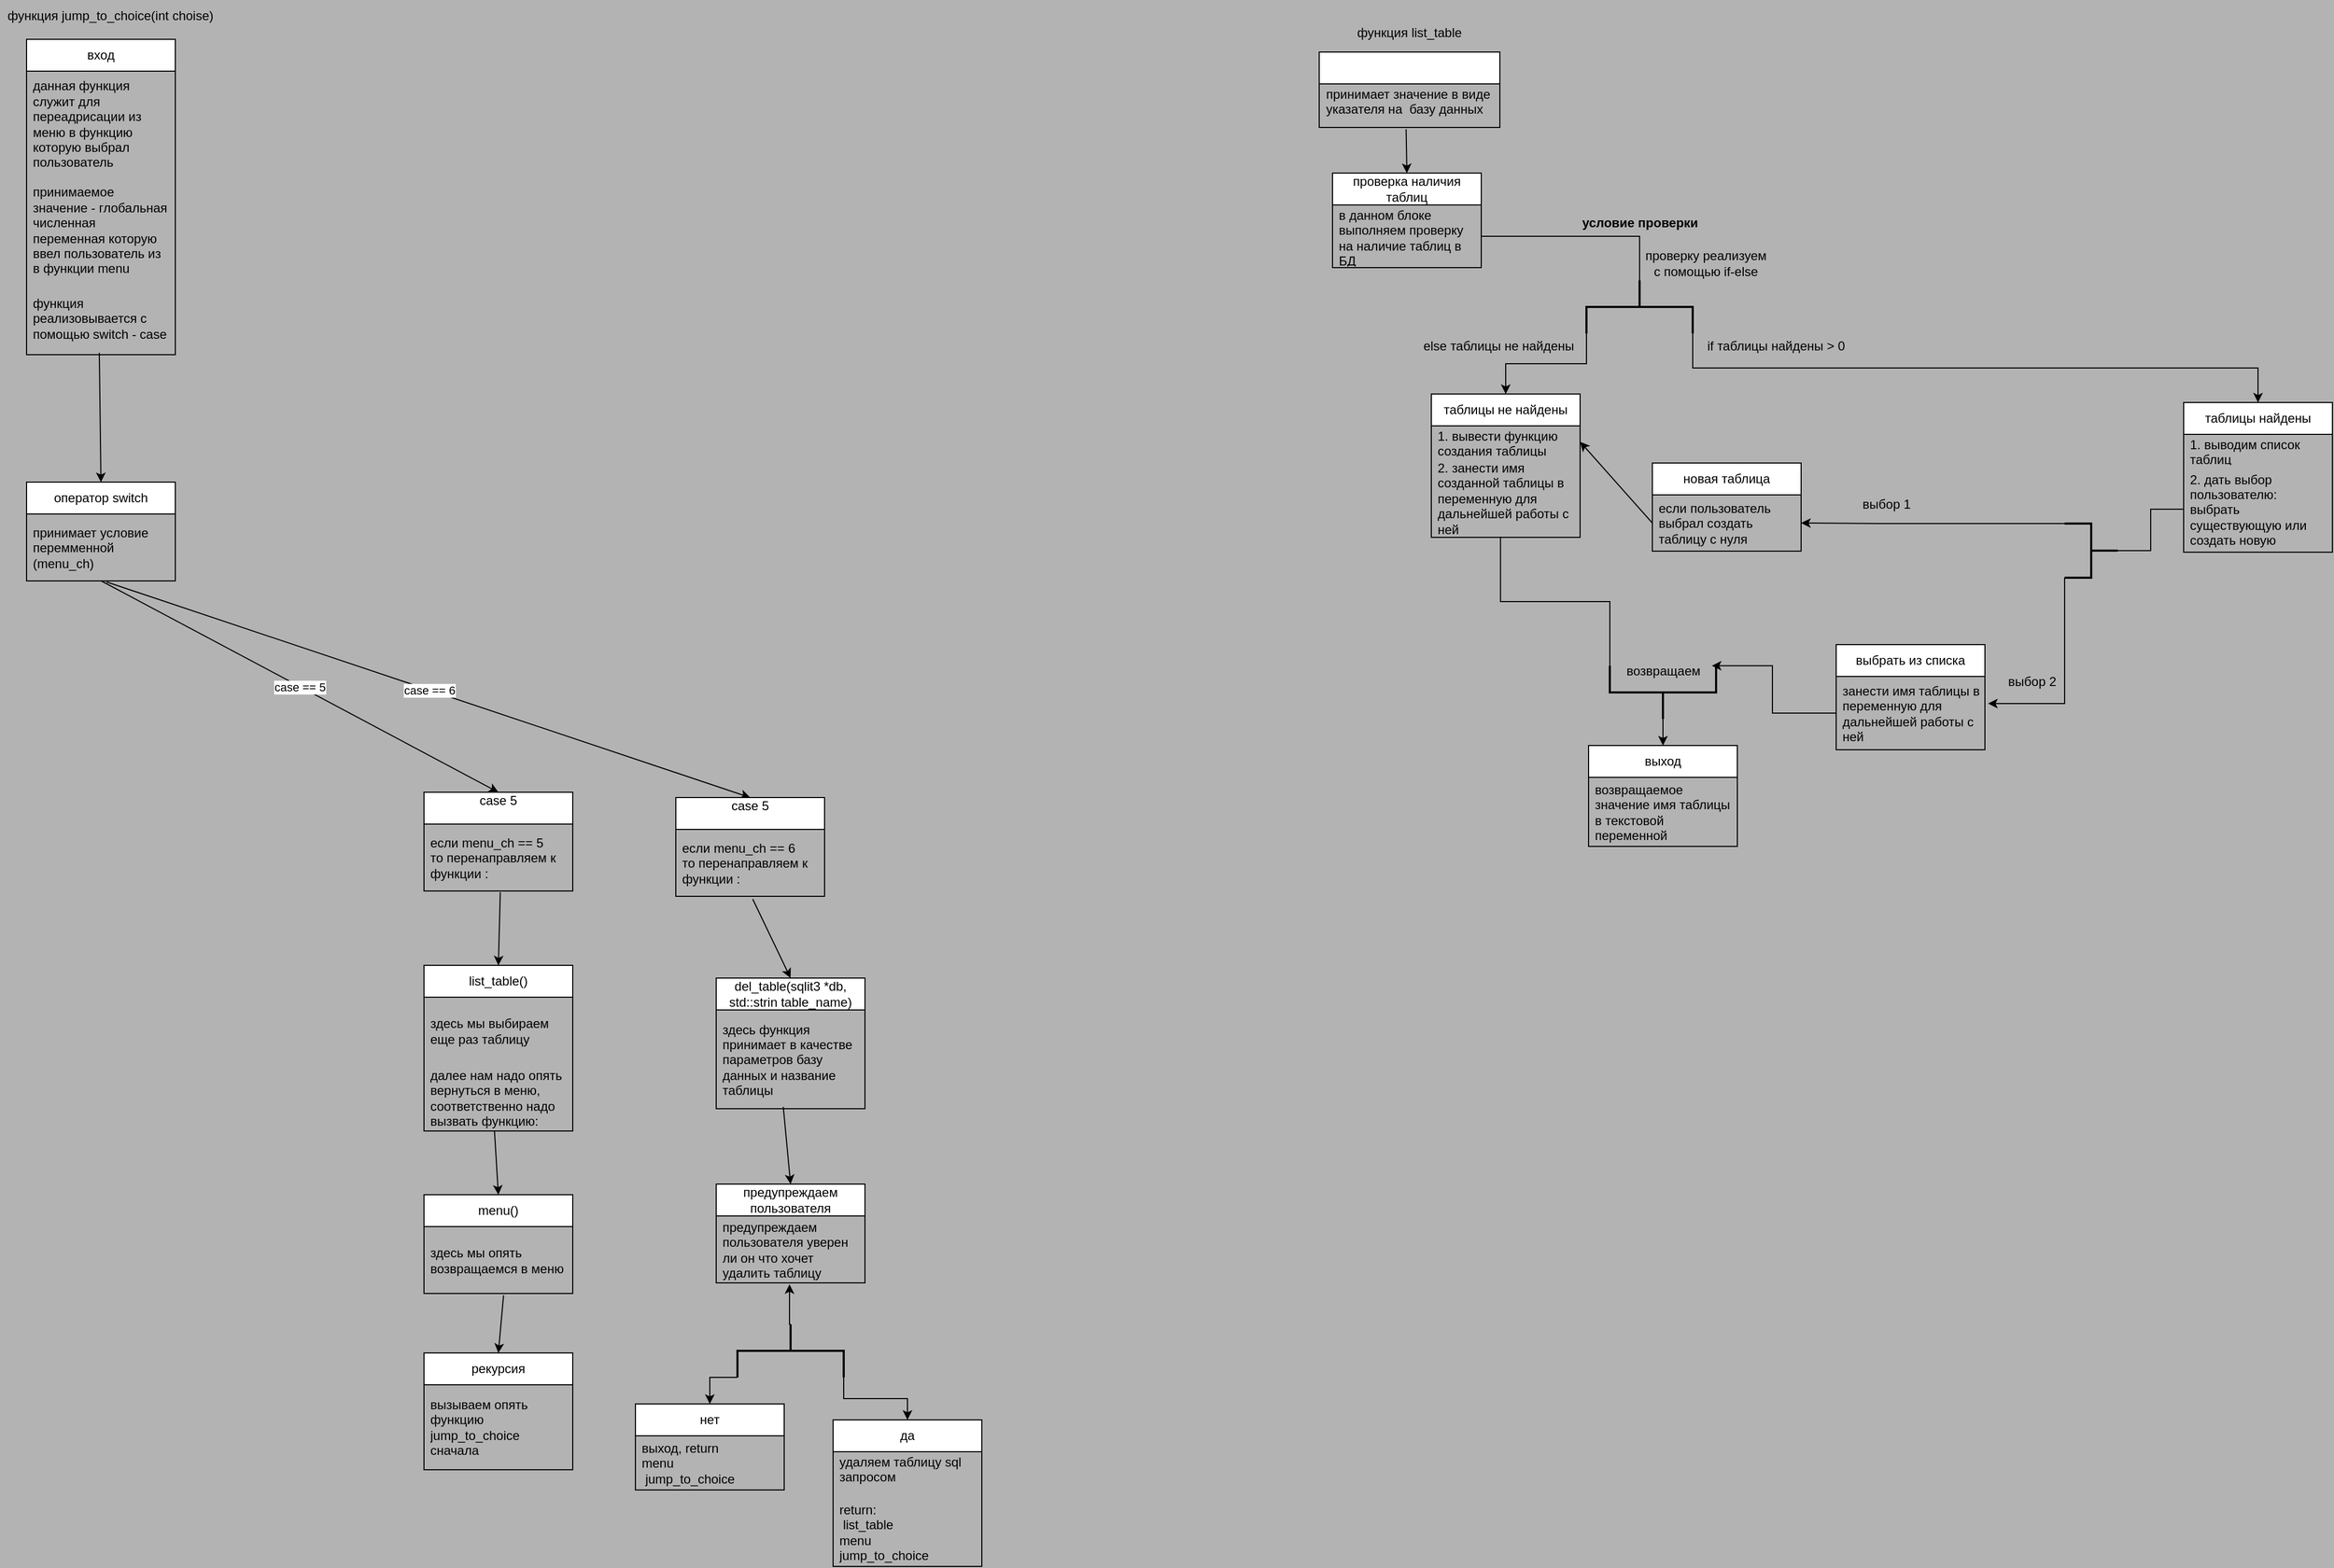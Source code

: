 <mxfile version="24.4.0" type="device">
  <diagram name="Page-1" id="5d7acffa-a066-3a61-03fe-96351882024d">
    <mxGraphModel dx="2019" dy="882" grid="0" gridSize="10" guides="1" tooltips="1" connect="1" arrows="1" fold="1" page="0" pageScale="1" pageWidth="1100" pageHeight="850" background="#B3B3B3" math="0" shadow="0">
      <root>
        <mxCell id="0" />
        <mxCell id="1" parent="0" />
        <mxCell id="KhB3Vlkd83CNaLOpbNGe-1" value="create_table(sqlite3 *db)" style="swimlane;fontStyle=0;childLayout=stackLayout;horizontal=1;startSize=30;horizontalStack=0;resizeParent=1;resizeParentMax=0;resizeLast=0;collapsible=1;marginBottom=0;whiteSpace=wrap;html=1;strokeColor=#000000;fontColor=#FFFFFF;" parent="1" vertex="1">
          <mxGeometry x="156.5" y="2" width="170" height="71" as="geometry" />
        </mxCell>
        <mxCell id="KhB3Vlkd83CNaLOpbNGe-2" value="принимает значение в виде указателя на&amp;nbsp; базу данных&lt;div&gt;&lt;br&gt;&lt;/div&gt;" style="text;align=left;verticalAlign=middle;spacingLeft=4;spacingRight=4;overflow=hidden;points=[[0,0.5],[1,0.5]];portConstraint=eastwest;rotatable=0;whiteSpace=wrap;html=1;shadow=0;fontColor=#000000;" parent="KhB3Vlkd83CNaLOpbNGe-1" vertex="1">
          <mxGeometry y="30" width="170" height="41" as="geometry" />
        </mxCell>
        <mxCell id="L60N4qDu5yBO_N0uDxby-3" value="функция list_table" style="text;html=1;align=center;verticalAlign=middle;whiteSpace=wrap;rounded=0;fontColor=#000000;" parent="1" vertex="1">
          <mxGeometry x="147" y="-31" width="189" height="30" as="geometry" />
        </mxCell>
        <mxCell id="r_YqrAHaJlJIWSJqDCds-1" value="выход" style="swimlane;fontStyle=0;childLayout=stackLayout;horizontal=1;startSize=30;horizontalStack=0;resizeParent=1;resizeParentMax=0;resizeLast=0;collapsible=1;marginBottom=0;whiteSpace=wrap;html=1;strokeColor=#000000;" parent="1" vertex="1">
          <mxGeometry x="410" y="655" width="140" height="95" as="geometry" />
        </mxCell>
        <mxCell id="r_YqrAHaJlJIWSJqDCds-2" value="возвращаемое значение имя таблицы в текстовой переменной" style="text;align=left;verticalAlign=middle;spacingLeft=4;spacingRight=4;overflow=hidden;points=[[0,0.5],[1,0.5]];portConstraint=eastwest;rotatable=0;whiteSpace=wrap;html=1;fontColor=#000000;" parent="r_YqrAHaJlJIWSJqDCds-1" vertex="1">
          <mxGeometry y="30" width="140" height="65" as="geometry" />
        </mxCell>
        <mxCell id="r_YqrAHaJlJIWSJqDCds-6" value="проверка наличия таблиц" style="swimlane;fontStyle=0;childLayout=stackLayout;horizontal=1;startSize=30;horizontalStack=0;resizeParent=1;resizeParentMax=0;resizeLast=0;collapsible=1;marginBottom=0;whiteSpace=wrap;html=1;strokeColor=#000000;" parent="1" vertex="1">
          <mxGeometry x="169" y="116" width="140" height="89" as="geometry" />
        </mxCell>
        <mxCell id="r_YqrAHaJlJIWSJqDCds-7" value="в данном блоке выполняем проверку на наличие таблиц в БД&lt;div&gt;&lt;br&gt;&lt;div&gt;&lt;br&gt;&lt;/div&gt;&lt;/div&gt;" style="text;align=left;verticalAlign=middle;spacingLeft=4;spacingRight=4;overflow=hidden;points=[[0,0.5],[1,0.5]];portConstraint=eastwest;rotatable=0;whiteSpace=wrap;html=1;fontColor=#000000;" parent="r_YqrAHaJlJIWSJqDCds-6" vertex="1">
          <mxGeometry y="30" width="140" height="59" as="geometry" />
        </mxCell>
        <mxCell id="r_YqrAHaJlJIWSJqDCds-16" style="edgeStyle=orthogonalEdgeStyle;rounded=0;orthogonalLoop=1;jettySize=auto;html=1;exitX=1;exitY=0.5;exitDx=0;exitDy=0;" parent="r_YqrAHaJlJIWSJqDCds-6" source="r_YqrAHaJlJIWSJqDCds-7" target="r_YqrAHaJlJIWSJqDCds-7" edge="1">
          <mxGeometry relative="1" as="geometry" />
        </mxCell>
        <mxCell id="r_YqrAHaJlJIWSJqDCds-9" value="" style="endArrow=classic;html=1;rounded=0;exitX=0.481;exitY=1.041;exitDx=0;exitDy=0;exitPerimeter=0;entryX=0.5;entryY=0;entryDx=0;entryDy=0;strokeColor=#000000;" parent="1" source="KhB3Vlkd83CNaLOpbNGe-2" target="r_YqrAHaJlJIWSJqDCds-6" edge="1">
          <mxGeometry width="50" height="50" relative="1" as="geometry">
            <mxPoint x="322" y="274" as="sourcePoint" />
            <mxPoint x="372" y="224" as="targetPoint" />
          </mxGeometry>
        </mxCell>
        <mxCell id="r_YqrAHaJlJIWSJqDCds-14" style="edgeStyle=orthogonalEdgeStyle;rounded=0;orthogonalLoop=1;jettySize=auto;html=1;exitX=1;exitY=1;exitDx=0;exitDy=0;exitPerimeter=0;entryX=0.5;entryY=0;entryDx=0;entryDy=0;strokeColor=#000000;" parent="1" source="r_YqrAHaJlJIWSJqDCds-10" target="r_YqrAHaJlJIWSJqDCds-12" edge="1">
          <mxGeometry relative="1" as="geometry" />
        </mxCell>
        <mxCell id="r_YqrAHaJlJIWSJqDCds-15" value="" style="edgeStyle=orthogonalEdgeStyle;rounded=0;orthogonalLoop=1;jettySize=auto;html=1;strokeColor=#000000;verticalAlign=middle;endArrow=none;endFill=0;" parent="1" source="r_YqrAHaJlJIWSJqDCds-10" target="r_YqrAHaJlJIWSJqDCds-7" edge="1">
          <mxGeometry relative="1" as="geometry" />
        </mxCell>
        <mxCell id="r_YqrAHaJlJIWSJqDCds-21" style="edgeStyle=orthogonalEdgeStyle;rounded=0;orthogonalLoop=1;jettySize=auto;html=1;exitX=1;exitY=0;exitDx=0;exitDy=0;exitPerimeter=0;entryX=0.5;entryY=0;entryDx=0;entryDy=0;strokeColor=#000000;" parent="1" source="r_YqrAHaJlJIWSJqDCds-10" target="r_YqrAHaJlJIWSJqDCds-19" edge="1">
          <mxGeometry relative="1" as="geometry" />
        </mxCell>
        <mxCell id="r_YqrAHaJlJIWSJqDCds-10" value="" style="strokeWidth=2;html=1;shape=mxgraph.flowchart.annotation_2;align=left;labelPosition=right;pointerEvents=1;rotation=90;strokeColor=#000000;" parent="1" vertex="1">
          <mxGeometry x="433" y="192" width="50" height="100" as="geometry" />
        </mxCell>
        <mxCell id="r_YqrAHaJlJIWSJqDCds-12" value="таблицы не найдены" style="swimlane;fontStyle=0;childLayout=stackLayout;horizontal=1;startSize=30;horizontalStack=0;resizeParent=1;resizeParentMax=0;resizeLast=0;collapsible=1;marginBottom=0;whiteSpace=wrap;html=1;strokeColor=#000000;" parent="1" vertex="1">
          <mxGeometry x="262" y="324" width="140" height="135" as="geometry" />
        </mxCell>
        <mxCell id="r_YqrAHaJlJIWSJqDCds-13" value="1. вывести функцию создания таблицы" style="text;align=left;verticalAlign=middle;spacingLeft=4;spacingRight=4;overflow=hidden;points=[[0,0.5],[1,0.5]];portConstraint=eastwest;rotatable=0;whiteSpace=wrap;html=1;fontColor=#000000;" parent="r_YqrAHaJlJIWSJqDCds-12" vertex="1">
          <mxGeometry y="30" width="140" height="30" as="geometry" />
        </mxCell>
        <mxCell id="r_YqrAHaJlJIWSJqDCds-17" value="2. занести имя созданной таблицы в переменную для дальнейшей работы с ней&lt;div&gt;&lt;br&gt;&lt;/div&gt;" style="text;align=left;verticalAlign=middle;spacingLeft=4;spacingRight=4;overflow=hidden;points=[[0,0.5],[1,0.5]];portConstraint=eastwest;rotatable=0;whiteSpace=wrap;html=1;fontColor=#000000;" parent="r_YqrAHaJlJIWSJqDCds-12" vertex="1">
          <mxGeometry y="60" width="140" height="75" as="geometry" />
        </mxCell>
        <mxCell id="r_YqrAHaJlJIWSJqDCds-18" value="else таблицы не найдены" style="text;html=1;align=center;verticalAlign=middle;resizable=0;points=[];autosize=1;strokeColor=none;fillColor=none;fontColor=#000000;" parent="1" vertex="1">
          <mxGeometry x="245" y="266" width="160" height="26" as="geometry" />
        </mxCell>
        <mxCell id="r_YqrAHaJlJIWSJqDCds-19" value="таблицы найдены" style="swimlane;fontStyle=0;childLayout=stackLayout;horizontal=1;startSize=30;horizontalStack=0;resizeParent=1;resizeParentMax=0;resizeLast=0;collapsible=1;marginBottom=0;whiteSpace=wrap;html=1;strokeColor=#000000;" parent="1" vertex="1">
          <mxGeometry x="970" y="332" width="140" height="141" as="geometry" />
        </mxCell>
        <mxCell id="r_YqrAHaJlJIWSJqDCds-20" value="1. выводим список таблиц" style="text;align=left;verticalAlign=middle;spacingLeft=4;spacingRight=4;overflow=hidden;points=[[0,0.5],[1,0.5]];portConstraint=eastwest;rotatable=0;whiteSpace=wrap;html=1;fontColor=#000000;" parent="r_YqrAHaJlJIWSJqDCds-19" vertex="1">
          <mxGeometry y="30" width="140" height="30" as="geometry" />
        </mxCell>
        <mxCell id="r_YqrAHaJlJIWSJqDCds-24" value="2. дать выбор пользователю:&amp;nbsp; выбрать существующую или создать новую" style="text;align=left;verticalAlign=middle;spacingLeft=4;spacingRight=4;overflow=hidden;points=[[0,0.5],[1,0.5]];portConstraint=eastwest;rotatable=0;whiteSpace=wrap;html=1;fontColor=#000000;" parent="r_YqrAHaJlJIWSJqDCds-19" vertex="1">
          <mxGeometry y="60" width="140" height="81" as="geometry" />
        </mxCell>
        <mxCell id="r_YqrAHaJlJIWSJqDCds-22" value="if таблицы найдены &amp;gt; 0" style="text;html=1;align=center;verticalAlign=middle;resizable=0;points=[];autosize=1;strokeColor=none;fillColor=none;fontColor=#000000;" parent="1" vertex="1">
          <mxGeometry x="512" y="266" width="148" height="26" as="geometry" />
        </mxCell>
        <mxCell id="r_YqrAHaJlJIWSJqDCds-28" style="edgeStyle=orthogonalEdgeStyle;rounded=0;orthogonalLoop=1;jettySize=auto;html=1;exitX=0;exitY=0.5;exitDx=0;exitDy=0;exitPerimeter=0;entryX=0.5;entryY=0;entryDx=0;entryDy=0;strokeColor=#000000;" parent="1" source="r_YqrAHaJlJIWSJqDCds-25" target="r_YqrAHaJlJIWSJqDCds-1" edge="1">
          <mxGeometry relative="1" as="geometry" />
        </mxCell>
        <mxCell id="r_YqrAHaJlJIWSJqDCds-25" value="" style="strokeWidth=2;html=1;shape=mxgraph.flowchart.annotation_2;align=left;labelPosition=right;pointerEvents=1;direction=north;strokeColor=#000000;" parent="1" vertex="1">
          <mxGeometry x="430" y="580" width="100" height="50" as="geometry" />
        </mxCell>
        <mxCell id="r_YqrAHaJlJIWSJqDCds-26" style="edgeStyle=orthogonalEdgeStyle;rounded=0;orthogonalLoop=1;jettySize=auto;html=1;exitX=1;exitY=0;exitDx=0;exitDy=0;exitPerimeter=0;entryX=0.465;entryY=0.991;entryDx=0;entryDy=0;entryPerimeter=0;strokeColor=#000000;endArrow=none;endFill=0;" parent="1" source="r_YqrAHaJlJIWSJqDCds-25" target="r_YqrAHaJlJIWSJqDCds-17" edge="1">
          <mxGeometry relative="1" as="geometry" />
        </mxCell>
        <mxCell id="r_YqrAHaJlJIWSJqDCds-29" value="возвращаем" style="text;html=1;align=center;verticalAlign=middle;resizable=0;points=[];autosize=1;strokeColor=none;fillColor=none;fontColor=#000000;" parent="1" vertex="1">
          <mxGeometry x="436" y="572" width="87" height="26" as="geometry" />
        </mxCell>
        <mxCell id="r_YqrAHaJlJIWSJqDCds-30" value="новая таблица" style="swimlane;fontStyle=0;childLayout=stackLayout;horizontal=1;startSize=30;horizontalStack=0;resizeParent=1;resizeParentMax=0;resizeLast=0;collapsible=1;marginBottom=0;whiteSpace=wrap;html=1;strokeColor=#000000;" parent="1" vertex="1">
          <mxGeometry x="470" y="389" width="140" height="83" as="geometry" />
        </mxCell>
        <mxCell id="r_YqrAHaJlJIWSJqDCds-31" value="если пользователь выбрал создать таблицу с нуля" style="text;align=left;verticalAlign=middle;spacingLeft=4;spacingRight=4;overflow=hidden;points=[[0,0.5],[1,0.5]];portConstraint=eastwest;rotatable=0;whiteSpace=wrap;html=1;fontColor=#000000;" parent="r_YqrAHaJlJIWSJqDCds-30" vertex="1">
          <mxGeometry y="30" width="140" height="53" as="geometry" />
        </mxCell>
        <mxCell id="r_YqrAHaJlJIWSJqDCds-34" value="" style="edgeStyle=none;orthogonalLoop=1;jettySize=auto;html=1;rounded=0;exitX=0;exitY=0.5;exitDx=0;exitDy=0;entryX=1;entryY=0.5;entryDx=0;entryDy=0;strokeColor=#000000;" parent="1" source="r_YqrAHaJlJIWSJqDCds-31" target="r_YqrAHaJlJIWSJqDCds-13" edge="1">
          <mxGeometry width="100" relative="1" as="geometry">
            <mxPoint x="542" y="355" as="sourcePoint" />
            <mxPoint x="410" y="324" as="targetPoint" />
            <Array as="points" />
          </mxGeometry>
        </mxCell>
        <mxCell id="r_YqrAHaJlJIWSJqDCds-35" value="условие проверки" style="text;align=center;fontStyle=1;verticalAlign=middle;spacingLeft=3;spacingRight=3;strokeColor=none;rotatable=0;points=[[0,0.5],[1,0.5]];portConstraint=eastwest;html=1;fontColor=#000000;" parent="1" vertex="1">
          <mxGeometry x="418" y="150" width="80" height="26" as="geometry" />
        </mxCell>
        <mxCell id="r_YqrAHaJlJIWSJqDCds-39" value="проверку реализуем&lt;div&gt;с помощью if-else&lt;/div&gt;" style="text;html=1;align=center;verticalAlign=middle;resizable=0;points=[];autosize=1;strokeColor=none;fillColor=none;fontColor=#000000;" parent="1" vertex="1">
          <mxGeometry x="454" y="180" width="132" height="41" as="geometry" />
        </mxCell>
        <mxCell id="r_YqrAHaJlJIWSJqDCds-41" style="edgeStyle=orthogonalEdgeStyle;rounded=0;orthogonalLoop=1;jettySize=auto;html=1;exitX=0;exitY=0.5;exitDx=0;exitDy=0;exitPerimeter=0;entryX=0;entryY=0.5;entryDx=0;entryDy=0;endArrow=none;endFill=0;strokeColor=#000000;" parent="1" source="r_YqrAHaJlJIWSJqDCds-40" target="r_YqrAHaJlJIWSJqDCds-24" edge="1">
          <mxGeometry relative="1" as="geometry" />
        </mxCell>
        <mxCell id="r_YqrAHaJlJIWSJqDCds-42" style="edgeStyle=orthogonalEdgeStyle;rounded=0;orthogonalLoop=1;jettySize=auto;html=1;exitX=1;exitY=1;exitDx=0;exitDy=0;exitPerimeter=0;entryX=1;entryY=0.5;entryDx=0;entryDy=0;strokeColor=#000000;" parent="1" source="r_YqrAHaJlJIWSJqDCds-40" target="r_YqrAHaJlJIWSJqDCds-31" edge="1">
          <mxGeometry relative="1" as="geometry">
            <Array as="points">
              <mxPoint x="684" y="445" />
            </Array>
          </mxGeometry>
        </mxCell>
        <mxCell id="r_YqrAHaJlJIWSJqDCds-40" value="" style="strokeWidth=2;html=1;shape=mxgraph.flowchart.annotation_2;align=left;labelPosition=right;pointerEvents=1;direction=west;strokeColor=#000000;" parent="1" vertex="1">
          <mxGeometry x="858" y="446" width="50" height="51" as="geometry" />
        </mxCell>
        <mxCell id="r_YqrAHaJlJIWSJqDCds-43" value="выбор 1" style="text;html=1;align=center;verticalAlign=middle;resizable=0;points=[];autosize=1;strokeColor=none;fillColor=none;fontColor=#000000;" parent="1" vertex="1">
          <mxGeometry x="658" y="415" width="63" height="26" as="geometry" />
        </mxCell>
        <mxCell id="r_YqrAHaJlJIWSJqDCds-44" value="выбрать из списка" style="swimlane;fontStyle=0;childLayout=stackLayout;horizontal=1;startSize=30;horizontalStack=0;resizeParent=1;resizeParentMax=0;resizeLast=0;collapsible=1;marginBottom=0;whiteSpace=wrap;html=1;strokeColor=#000000;" parent="1" vertex="1">
          <mxGeometry x="643" y="560" width="140" height="99" as="geometry" />
        </mxCell>
        <mxCell id="r_YqrAHaJlJIWSJqDCds-45" value="&lt;span style=&quot;color: rgba(0, 0, 0, 0); font-family: monospace; font-size: 0px; text-wrap: nowrap;&quot;&gt;%3CmxGraphModel%3E%3Croot%3E%3CmxCell%20id%3D%220%22%2F%3E%3CmxCell%20id%3D%221%22%20parent%3D%220%22%2F%3E%3CmxCell%20id%3D%222%22%20value%3D%22%D0%B2%D1%8B%D1%85%D0%BE%D0%B4%22%20style%3D%22swimlane%3BfontStyle%3D0%3BchildLayout%3DstackLayout%3Bhorizontal%3D1%3BstartSize%3D30%3BhorizontalStack%3D0%3BresizeParent%3D1%3BresizeParentMax%3D0%3BresizeLast%3D0%3Bcollapsible%3D1%3BmarginBottom%3D0%3BwhiteSpace%3Dwrap%3Bhtml%3D1%3BstrokeColor%3D%23000000%3B%22%20vertex%3D%221%22%20parent%3D%221%22%3E%3CmxGeometry%20x%3D%22410%22%20y%3D%22655%22%20width%3D%22140%22%20height%3D%2260%22%20as%3D%22geometry%22%2F%3E%3C%2FmxCell%3E%3CmxCell%20id%3D%223%22%20value%3D%22%D0%B2%D0%BE%D0%B7%D0%B2%D1%80%D0%B0%D1%89%D0%B0%D0%B5%D0%BC%D0%BE%D0%B5%20%D0%B7%D0%BD%D0%B0%D1%87%D0%B5%D0%BD%D0%B8%D0%B5%20%D0%B8%D0%BC%D1%8F%20%D1%82%D0%B0%D0%B1%D0%BB%D0%B8%D1%86%D1%8B%22%20style%3D%22text%3Balign%3Dleft%3BverticalAlign%3Dmiddle%3BspacingLeft%3D4%3BspacingRight%3D4%3Boverflow%3Dhidden%3Bpoints%3D%5B%5B0%2C0.5%5D%2C%5B1%2C0.5%5D%5D%3BportConstraint%3Deastwest%3Brotatable%3D0%3BwhiteSpace%3Dwrap%3Bhtml%3D1%3BfontColor%3D%23000000%3B%22%20vertex%3D%221%22%20parent%3D%222%22%3E%3CmxGeometry%20y%3D%2230%22%20width%3D%22140%22%20height%3D%2230%22%20as%3D%22geometry%22%2F%3E%3C%2FmxCell%3E%3C%2Froot%3E%3C%2FmxGraphModel%3E&lt;/span&gt;&lt;span style=&quot;color: rgba(0, 0, 0, 0); font-family: monospace; font-size: 0px; text-wrap: nowrap;&quot;&gt;%3CmxGraphModel%3E%3Croot%3E%3CmxCell%20id%3D%220%22%2F%3E%3CmxCell%20id%3D%221%22%20parent%3D%220%22%2F%3E%3CmxCell%20id%3D%222%22%20value%3D%22%D0%B2%D1%8B%D1%85%D0%BE%D0%B4%22%20style%3D%22swimlane%3BfontStyle%3D0%3BchildLayout%3DstackLayout%3Bhorizontal%3D1%3BstartSize%3D30%3BhorizontalStack%3D0%3BresizeParent%3D1%3BresizeParentMax%3D0%3BresizeLast%3D0%3Bcollapsible%3D1%3BmarginBottom%3D0%3BwhiteSpace%3Dwrap%3Bhtml%3D1%3BstrokeColor%3D%23000000%3B%22%20vertex%3D%221%22%20parent%3D%221%22%3E%3CmxGeometry%20x%3D%22410%22%20y%3D%22655%22%20width%3D%22140%22%20height%3D%2260%22%20as%3D%22geometry%22%2F%3E%3C%2FmxCell%3E%3CmxCell%20id%3D%223%22%20value%3D%22%D0%B2%D0%BE%D0%B7%D0%B2%D1%80%D0%B0%D1%89%D0%B0%D0%B5%D0%BC%D0%BE%D0%B5%20%D0%B7%D0%BD%D0%B0%D1%87%D0%B5%D0%BD%D0%B8%D0%B5%20%D0%B8%D0%BC%D1%8F%20%D1%82%D0%B0%D0%B1%D0%BB%D0%B8%D1%86%D1%8B%22%20style%3D%22text%3Balign%3Dleft%3BverticalAlign%3Dmiddle%3BspacingLeft%3D4%3BspacingRight%3D4%3Boverflow%3Dhidden%3Bpoints%3D%5B%5B0%2C0.5%5D%2C%5B1%2C0.5%5D%5D%3BportConstraint%3Deastwest%3Brotatable%3D0%3BwhiteSpace%3Dwrap%3Bhtml%3D1%3BfontColor%3D%23000000%3B%22%20vertex%3D%221%22%20parent%3D%222%22%3E%3CmxGeometry%20y%3D%2230%22%20width%3D%22140%22%20height%3D%2230%22%20as%3D%22geometry%22%2F%3E%3C%2FmxCell%3E%3C%2Froot%3E%3C%2FmxGraphModel%&lt;/span&gt;занести имя таблицы в переменную для дальнейшей работы с ней" style="text;align=left;verticalAlign=middle;spacingLeft=4;spacingRight=4;overflow=hidden;points=[[0,0.5],[1,0.5]];portConstraint=eastwest;rotatable=0;whiteSpace=wrap;html=1;fontColor=#000000;" parent="r_YqrAHaJlJIWSJqDCds-44" vertex="1">
          <mxGeometry y="30" width="140" height="69" as="geometry" />
        </mxCell>
        <mxCell id="r_YqrAHaJlJIWSJqDCds-46" style="edgeStyle=orthogonalEdgeStyle;rounded=0;orthogonalLoop=1;jettySize=auto;html=1;exitX=0;exitY=0.5;exitDx=0;exitDy=0;entryX=1.034;entryY=0.305;entryDx=0;entryDy=0;entryPerimeter=0;strokeColor=#000000;" parent="1" source="r_YqrAHaJlJIWSJqDCds-45" target="r_YqrAHaJlJIWSJqDCds-29" edge="1">
          <mxGeometry relative="1" as="geometry" />
        </mxCell>
        <mxCell id="r_YqrAHaJlJIWSJqDCds-47" style="edgeStyle=orthogonalEdgeStyle;rounded=0;orthogonalLoop=1;jettySize=auto;html=1;exitX=1;exitY=0;exitDx=0;exitDy=0;exitPerimeter=0;entryX=1.021;entryY=0.369;entryDx=0;entryDy=0;entryPerimeter=0;strokeColor=#000000;" parent="1" source="r_YqrAHaJlJIWSJqDCds-40" target="r_YqrAHaJlJIWSJqDCds-45" edge="1">
          <mxGeometry relative="1" as="geometry" />
        </mxCell>
        <mxCell id="r_YqrAHaJlJIWSJqDCds-48" value="выбор 2" style="text;html=1;align=center;verticalAlign=middle;resizable=0;points=[];autosize=1;strokeColor=none;fillColor=none;fontColor=#000000;" parent="1" vertex="1">
          <mxGeometry x="795" y="582" width="63" height="26" as="geometry" />
        </mxCell>
        <mxCell id="r_YqrAHaJlJIWSJqDCds-56" value="вход" style="swimlane;fontStyle=0;childLayout=stackLayout;horizontal=1;startSize=30;horizontalStack=0;resizeParent=1;resizeParentMax=0;resizeLast=0;collapsible=1;marginBottom=0;whiteSpace=wrap;html=1;strokeColor=#000000;" parent="1" vertex="1">
          <mxGeometry x="-1060" y="-10" width="140" height="297" as="geometry" />
        </mxCell>
        <mxCell id="r_YqrAHaJlJIWSJqDCds-57" value="данная функция служит для переадрисации из меню в функцию которую выбрал пользователь" style="text;align=left;verticalAlign=middle;spacingLeft=4;spacingRight=4;overflow=hidden;points=[[0,0.5],[1,0.5]];portConstraint=eastwest;rotatable=0;whiteSpace=wrap;html=1;fontColor=#000000;" parent="r_YqrAHaJlJIWSJqDCds-56" vertex="1">
          <mxGeometry y="30" width="140" height="100" as="geometry" />
        </mxCell>
        <mxCell id="r_YqrAHaJlJIWSJqDCds-59" value="принимаемое значение - глобальная численная переменная которую ввел пользователь из в функции menu" style="text;align=left;verticalAlign=middle;spacingLeft=4;spacingRight=4;overflow=hidden;points=[[0,0.5],[1,0.5]];portConstraint=eastwest;rotatable=0;whiteSpace=wrap;html=1;fontColor=#000000;" parent="r_YqrAHaJlJIWSJqDCds-56" vertex="1">
          <mxGeometry y="130" width="140" height="99" as="geometry" />
        </mxCell>
        <mxCell id="r_YqrAHaJlJIWSJqDCds-61" value="функция реализовывается с помощью switch - case" style="text;align=left;verticalAlign=middle;spacingLeft=4;spacingRight=4;overflow=hidden;points=[[0,0.5],[1,0.5]];portConstraint=eastwest;rotatable=0;whiteSpace=wrap;html=1;fontColor=#000000;" parent="r_YqrAHaJlJIWSJqDCds-56" vertex="1">
          <mxGeometry y="229" width="140" height="68" as="geometry" />
        </mxCell>
        <mxCell id="r_YqrAHaJlJIWSJqDCds-58" value="функция jump_to_choice(int choise)" style="text;html=1;align=center;verticalAlign=middle;whiteSpace=wrap;rounded=0;fontColor=#000000;" parent="1" vertex="1">
          <mxGeometry x="-1084.5" y="-47" width="205.5" height="30" as="geometry" />
        </mxCell>
        <mxCell id="r_YqrAHaJlJIWSJqDCds-62" value="оператор switch" style="swimlane;fontStyle=0;childLayout=stackLayout;horizontal=1;startSize=30;horizontalStack=0;resizeParent=1;resizeParentMax=0;resizeLast=0;collapsible=1;marginBottom=0;whiteSpace=wrap;html=1;strokeColor=#000000;" parent="1" vertex="1">
          <mxGeometry x="-1060" y="407" width="140" height="93" as="geometry" />
        </mxCell>
        <mxCell id="r_YqrAHaJlJIWSJqDCds-63" value="принимает условие перемменной (menu_ch)" style="text;align=left;verticalAlign=middle;spacingLeft=4;spacingRight=4;overflow=hidden;points=[[0,0.5],[1,0.5]];portConstraint=eastwest;rotatable=0;whiteSpace=wrap;html=1;fontColor=#000000;" parent="r_YqrAHaJlJIWSJqDCds-62" vertex="1">
          <mxGeometry y="30" width="140" height="63" as="geometry" />
        </mxCell>
        <mxCell id="r_YqrAHaJlJIWSJqDCds-64" value="case 5&lt;div&gt;&lt;br&gt;&lt;/div&gt;" style="swimlane;fontStyle=0;childLayout=stackLayout;horizontal=1;startSize=30;horizontalStack=0;resizeParent=1;resizeParentMax=0;resizeLast=0;collapsible=1;marginBottom=0;whiteSpace=wrap;html=1;strokeColor=#000000;" parent="1" vertex="1">
          <mxGeometry x="-686" y="699" width="140" height="93" as="geometry" />
        </mxCell>
        <mxCell id="r_YqrAHaJlJIWSJqDCds-65" value="если menu_ch == 5&lt;div&gt;то перенаправляем к функции :&lt;/div&gt;" style="text;align=left;verticalAlign=middle;spacingLeft=4;spacingRight=4;overflow=hidden;points=[[0,0.5],[1,0.5]];portConstraint=eastwest;rotatable=0;whiteSpace=wrap;html=1;fontColor=#000000;" parent="r_YqrAHaJlJIWSJqDCds-64" vertex="1">
          <mxGeometry y="30" width="140" height="63" as="geometry" />
        </mxCell>
        <mxCell id="r_YqrAHaJlJIWSJqDCds-66" value="" style="endArrow=classic;html=1;rounded=0;exitX=0.5;exitY=0.998;exitDx=0;exitDy=0;exitPerimeter=0;entryX=0.5;entryY=0;entryDx=0;entryDy=0;strokeColor=#000000;" parent="1" source="r_YqrAHaJlJIWSJqDCds-63" target="r_YqrAHaJlJIWSJqDCds-64" edge="1">
          <mxGeometry relative="1" as="geometry">
            <mxPoint x="-920" y="589" as="sourcePoint" />
            <mxPoint x="-760" y="589" as="targetPoint" />
          </mxGeometry>
        </mxCell>
        <mxCell id="r_YqrAHaJlJIWSJqDCds-67" value="case == 5" style="edgeLabel;resizable=0;html=1;;align=center;verticalAlign=middle;" parent="r_YqrAHaJlJIWSJqDCds-66" connectable="0" vertex="1">
          <mxGeometry relative="1" as="geometry" />
        </mxCell>
        <mxCell id="r_YqrAHaJlJIWSJqDCds-70" value="&lt;div&gt;list_table()&lt;/div&gt;" style="swimlane;fontStyle=0;childLayout=stackLayout;horizontal=1;startSize=30;horizontalStack=0;resizeParent=1;resizeParentMax=0;resizeLast=0;collapsible=1;marginBottom=0;whiteSpace=wrap;html=1;strokeColor=#000000;" parent="1" vertex="1">
          <mxGeometry x="-686" y="862" width="140" height="156" as="geometry" />
        </mxCell>
        <mxCell id="r_YqrAHaJlJIWSJqDCds-71" value="здесь мы выбираем еще раз таблицу" style="text;align=left;verticalAlign=middle;spacingLeft=4;spacingRight=4;overflow=hidden;points=[[0,0.5],[1,0.5]];portConstraint=eastwest;rotatable=0;whiteSpace=wrap;html=1;fontColor=#000000;" parent="r_YqrAHaJlJIWSJqDCds-70" vertex="1">
          <mxGeometry y="30" width="140" height="63" as="geometry" />
        </mxCell>
        <mxCell id="r_YqrAHaJlJIWSJqDCds-72" value="далее нам надо опять вернуться в меню, соответственно надо вызвать функцию:" style="text;align=left;verticalAlign=middle;spacingLeft=4;spacingRight=4;overflow=hidden;points=[[0,0.5],[1,0.5]];portConstraint=eastwest;rotatable=0;whiteSpace=wrap;html=1;fontColor=#000000;" parent="r_YqrAHaJlJIWSJqDCds-70" vertex="1">
          <mxGeometry y="93" width="140" height="63" as="geometry" />
        </mxCell>
        <mxCell id="r_YqrAHaJlJIWSJqDCds-73" value="&lt;div&gt;menu()&lt;/div&gt;" style="swimlane;fontStyle=0;childLayout=stackLayout;horizontal=1;startSize=30;horizontalStack=0;resizeParent=1;resizeParentMax=0;resizeLast=0;collapsible=1;marginBottom=0;whiteSpace=wrap;html=1;strokeColor=#000000;" parent="1" vertex="1">
          <mxGeometry x="-686" y="1078" width="140" height="93" as="geometry" />
        </mxCell>
        <mxCell id="r_YqrAHaJlJIWSJqDCds-74" value="здесь мы опять возвращаемся в меню" style="text;align=left;verticalAlign=middle;spacingLeft=4;spacingRight=4;overflow=hidden;points=[[0,0.5],[1,0.5]];portConstraint=eastwest;rotatable=0;whiteSpace=wrap;html=1;fontColor=#000000;" parent="r_YqrAHaJlJIWSJqDCds-73" vertex="1">
          <mxGeometry y="30" width="140" height="63" as="geometry" />
        </mxCell>
        <mxCell id="r_YqrAHaJlJIWSJqDCds-75" value="" style="edgeStyle=none;orthogonalLoop=1;jettySize=auto;html=1;rounded=0;exitX=0.513;exitY=1.019;exitDx=0;exitDy=0;exitPerimeter=0;entryX=0.5;entryY=0;entryDx=0;entryDy=0;fontColor=#000000;strokeColor=#000000;" parent="1" source="r_YqrAHaJlJIWSJqDCds-65" target="r_YqrAHaJlJIWSJqDCds-70" edge="1">
          <mxGeometry width="100" relative="1" as="geometry">
            <mxPoint x="-521" y="794" as="sourcePoint" />
            <mxPoint x="-421" y="794" as="targetPoint" />
            <Array as="points" />
          </mxGeometry>
        </mxCell>
        <mxCell id="r_YqrAHaJlJIWSJqDCds-77" value="" style="edgeStyle=none;orthogonalLoop=1;jettySize=auto;html=1;rounded=0;exitX=0.474;exitY=1;exitDx=0;exitDy=0;exitPerimeter=0;entryX=0.5;entryY=0;entryDx=0;entryDy=0;fontColor=#000000;strokeColor=#000000;" parent="1" source="r_YqrAHaJlJIWSJqDCds-72" target="r_YqrAHaJlJIWSJqDCds-73" edge="1">
          <mxGeometry width="100" relative="1" as="geometry">
            <mxPoint x="-508" y="1013" as="sourcePoint" />
            <mxPoint x="-510" y="1082" as="targetPoint" />
            <Array as="points" />
          </mxGeometry>
        </mxCell>
        <mxCell id="r_YqrAHaJlJIWSJqDCds-78" value="" style="edgeStyle=none;orthogonalLoop=1;jettySize=auto;html=1;rounded=0;exitX=0.489;exitY=0.975;exitDx=0;exitDy=0;exitPerimeter=0;entryX=0.5;entryY=0;entryDx=0;entryDy=0;fontColor=#000000;strokeColor=#000000;" parent="1" source="r_YqrAHaJlJIWSJqDCds-61" target="r_YqrAHaJlJIWSJqDCds-62" edge="1">
          <mxGeometry width="100" relative="1" as="geometry">
            <mxPoint x="-989" y="305" as="sourcePoint" />
            <mxPoint x="-991" y="374" as="targetPoint" />
            <Array as="points" />
          </mxGeometry>
        </mxCell>
        <mxCell id="r_YqrAHaJlJIWSJqDCds-79" value="рекурсия" style="swimlane;fontStyle=0;childLayout=stackLayout;horizontal=1;startSize=30;horizontalStack=0;resizeParent=1;resizeParentMax=0;resizeLast=0;collapsible=1;marginBottom=0;whiteSpace=wrap;html=1;strokeColor=#000000;" parent="1" vertex="1">
          <mxGeometry x="-686" y="1227" width="140" height="110" as="geometry" />
        </mxCell>
        <mxCell id="r_YqrAHaJlJIWSJqDCds-80" value="вызываем опять функцию jump_to_choice сначала" style="text;align=left;verticalAlign=middle;spacingLeft=4;spacingRight=4;overflow=hidden;points=[[0,0.5],[1,0.5]];portConstraint=eastwest;rotatable=0;whiteSpace=wrap;html=1;fontColor=#000000;" parent="r_YqrAHaJlJIWSJqDCds-79" vertex="1">
          <mxGeometry y="30" width="140" height="80" as="geometry" />
        </mxCell>
        <mxCell id="r_YqrAHaJlJIWSJqDCds-81" value="" style="edgeStyle=none;orthogonalLoop=1;jettySize=auto;html=1;rounded=0;entryX=0.5;entryY=0;entryDx=0;entryDy=0;fontColor=#000000;strokeColor=#000000;exitX=0.535;exitY=1.027;exitDx=0;exitDy=0;exitPerimeter=0;" parent="1" source="r_YqrAHaJlJIWSJqDCds-74" target="r_YqrAHaJlJIWSJqDCds-79" edge="1">
          <mxGeometry width="100" relative="1" as="geometry">
            <mxPoint x="-589" y="1189" as="sourcePoint" />
            <mxPoint x="-585" y="1240" as="targetPoint" />
            <Array as="points" />
          </mxGeometry>
        </mxCell>
        <mxCell id="r_YqrAHaJlJIWSJqDCds-83" value="" style="endArrow=classic;html=1;rounded=0;exitX=0.538;exitY=1.016;exitDx=0;exitDy=0;exitPerimeter=0;entryX=0.5;entryY=0;entryDx=0;entryDy=0;strokeColor=#000000;" parent="1" source="r_YqrAHaJlJIWSJqDCds-63" target="r_YqrAHaJlJIWSJqDCds-86" edge="1">
          <mxGeometry relative="1" as="geometry">
            <mxPoint x="-778" y="480" as="sourcePoint" />
            <mxPoint x="-404" y="679" as="targetPoint" />
          </mxGeometry>
        </mxCell>
        <mxCell id="r_YqrAHaJlJIWSJqDCds-84" value="case == 6" style="edgeLabel;resizable=0;html=1;;align=center;verticalAlign=middle;" parent="r_YqrAHaJlJIWSJqDCds-83" connectable="0" vertex="1">
          <mxGeometry relative="1" as="geometry" />
        </mxCell>
        <mxCell id="r_YqrAHaJlJIWSJqDCds-86" value="case 5&lt;div&gt;&lt;br&gt;&lt;/div&gt;" style="swimlane;fontStyle=0;childLayout=stackLayout;horizontal=1;startSize=30;horizontalStack=0;resizeParent=1;resizeParentMax=0;resizeLast=0;collapsible=1;marginBottom=0;whiteSpace=wrap;html=1;strokeColor=#000000;" parent="1" vertex="1">
          <mxGeometry x="-449" y="704" width="140" height="93" as="geometry" />
        </mxCell>
        <mxCell id="r_YqrAHaJlJIWSJqDCds-87" value="если menu_ch == 6&lt;div&gt;то перенаправляем к функции :&lt;/div&gt;" style="text;align=left;verticalAlign=middle;spacingLeft=4;spacingRight=4;overflow=hidden;points=[[0,0.5],[1,0.5]];portConstraint=eastwest;rotatable=0;whiteSpace=wrap;html=1;fontColor=#000000;" parent="r_YqrAHaJlJIWSJqDCds-86" vertex="1">
          <mxGeometry y="30" width="140" height="63" as="geometry" />
        </mxCell>
        <mxCell id="r_YqrAHaJlJIWSJqDCds-88" value="del_table(sqlit3 *db, std::strin table_name)" style="swimlane;fontStyle=0;childLayout=stackLayout;horizontal=1;startSize=30;horizontalStack=0;resizeParent=1;resizeParentMax=0;resizeLast=0;collapsible=1;marginBottom=0;whiteSpace=wrap;html=1;strokeColor=#000000;" parent="1" vertex="1">
          <mxGeometry x="-411" y="874" width="140" height="123" as="geometry" />
        </mxCell>
        <mxCell id="r_YqrAHaJlJIWSJqDCds-89" value="здесь функция принимает в качестве параметров базу данных и название таблицы" style="text;align=left;verticalAlign=middle;spacingLeft=4;spacingRight=4;overflow=hidden;points=[[0,0.5],[1,0.5]];portConstraint=eastwest;rotatable=0;whiteSpace=wrap;html=1;fontColor=#000000;" parent="r_YqrAHaJlJIWSJqDCds-88" vertex="1">
          <mxGeometry y="30" width="140" height="93" as="geometry" />
        </mxCell>
        <mxCell id="r_YqrAHaJlJIWSJqDCds-90" value="" style="edgeStyle=none;orthogonalLoop=1;jettySize=auto;html=1;rounded=0;exitX=0.517;exitY=1.042;exitDx=0;exitDy=0;exitPerimeter=0;entryX=0.5;entryY=0;entryDx=0;entryDy=0;fontColor=#000000;strokeColor=#000000;" parent="1" source="r_YqrAHaJlJIWSJqDCds-87" target="r_YqrAHaJlJIWSJqDCds-88" edge="1">
          <mxGeometry width="100" relative="1" as="geometry">
            <mxPoint x="-447" y="801" as="sourcePoint" />
            <mxPoint x="-449" y="870" as="targetPoint" />
            <Array as="points" />
          </mxGeometry>
        </mxCell>
        <mxCell id="r_YqrAHaJlJIWSJqDCds-92" value="предупреждаем пользователя" style="swimlane;fontStyle=0;childLayout=stackLayout;horizontal=1;startSize=30;horizontalStack=0;resizeParent=1;resizeParentMax=0;resizeLast=0;collapsible=1;marginBottom=0;whiteSpace=wrap;html=1;strokeColor=#000000;" parent="1" vertex="1">
          <mxGeometry x="-411" y="1068" width="140" height="93" as="geometry" />
        </mxCell>
        <mxCell id="r_YqrAHaJlJIWSJqDCds-93" value="предупреждаем пользователя уверен ли он что хочет удалить таблицу" style="text;align=left;verticalAlign=middle;spacingLeft=4;spacingRight=4;overflow=hidden;points=[[0,0.5],[1,0.5]];portConstraint=eastwest;rotatable=0;whiteSpace=wrap;html=1;fontColor=#000000;" parent="r_YqrAHaJlJIWSJqDCds-92" vertex="1">
          <mxGeometry y="30" width="140" height="63" as="geometry" />
        </mxCell>
        <mxCell id="r_YqrAHaJlJIWSJqDCds-98" style="edgeStyle=orthogonalEdgeStyle;rounded=0;orthogonalLoop=1;jettySize=auto;html=1;exitX=1;exitY=1;exitDx=0;exitDy=0;exitPerimeter=0;entryX=0.5;entryY=0;entryDx=0;entryDy=0;strokeColor=#000000;" parent="1" source="r_YqrAHaJlJIWSJqDCds-94" target="r_YqrAHaJlJIWSJqDCds-96" edge="1">
          <mxGeometry relative="1" as="geometry" />
        </mxCell>
        <mxCell id="OgEDCYrWeMGhhGmiEGIY-4" style="edgeStyle=orthogonalEdgeStyle;rounded=0;orthogonalLoop=1;jettySize=auto;html=1;exitX=1;exitY=0;exitDx=0;exitDy=0;exitPerimeter=0;entryX=0.5;entryY=0;entryDx=0;entryDy=0;strokeColor=#000000;" parent="1" source="r_YqrAHaJlJIWSJqDCds-94" target="OgEDCYrWeMGhhGmiEGIY-2" edge="1">
          <mxGeometry relative="1" as="geometry" />
        </mxCell>
        <mxCell id="r_YqrAHaJlJIWSJqDCds-94" value="" style="strokeWidth=2;html=1;shape=mxgraph.flowchart.annotation_2;align=left;labelPosition=right;pointerEvents=1;rotation=90;strokeColor=#000000;" parent="1" vertex="1">
          <mxGeometry x="-366" y="1175" width="50" height="100" as="geometry" />
        </mxCell>
        <mxCell id="r_YqrAHaJlJIWSJqDCds-95" style="edgeStyle=orthogonalEdgeStyle;rounded=0;orthogonalLoop=1;jettySize=auto;html=1;exitX=0;exitY=0.5;exitDx=0;exitDy=0;exitPerimeter=0;entryX=0.493;entryY=1.021;entryDx=0;entryDy=0;entryPerimeter=0;strokeColor=#000000;" parent="1" source="r_YqrAHaJlJIWSJqDCds-94" target="r_YqrAHaJlJIWSJqDCds-93" edge="1">
          <mxGeometry relative="1" as="geometry" />
        </mxCell>
        <mxCell id="r_YqrAHaJlJIWSJqDCds-96" value="нет" style="swimlane;fontStyle=0;childLayout=stackLayout;horizontal=1;startSize=30;horizontalStack=0;resizeParent=1;resizeParentMax=0;resizeLast=0;collapsible=1;marginBottom=0;whiteSpace=wrap;html=1;strokeColor=#000000;" parent="1" vertex="1">
          <mxGeometry x="-487" y="1275" width="140" height="81" as="geometry" />
        </mxCell>
        <mxCell id="r_YqrAHaJlJIWSJqDCds-97" value="выход, return&lt;div&gt;menu&lt;/div&gt;&lt;div&gt;&amp;nbsp;jump_to_choice&lt;/div&gt;" style="text;align=left;verticalAlign=middle;spacingLeft=4;spacingRight=4;overflow=hidden;points=[[0,0.5],[1,0.5]];portConstraint=eastwest;rotatable=0;whiteSpace=wrap;html=1;fontColor=#000000;" parent="r_YqrAHaJlJIWSJqDCds-96" vertex="1">
          <mxGeometry y="30" width="140" height="51" as="geometry" />
        </mxCell>
        <mxCell id="OgEDCYrWeMGhhGmiEGIY-1" value="" style="edgeStyle=none;orthogonalLoop=1;jettySize=auto;html=1;rounded=0;exitX=0.451;exitY=0.982;exitDx=0;exitDy=0;exitPerimeter=0;entryX=0.5;entryY=0;entryDx=0;entryDy=0;fontColor=#000000;strokeColor=#000000;" parent="1" source="r_YqrAHaJlJIWSJqDCds-89" target="r_YqrAHaJlJIWSJqDCds-92" edge="1">
          <mxGeometry width="100" relative="1" as="geometry">
            <mxPoint x="-347" y="1003" as="sourcePoint" />
            <mxPoint x="-343" y="1063" as="targetPoint" />
            <Array as="points" />
          </mxGeometry>
        </mxCell>
        <mxCell id="OgEDCYrWeMGhhGmiEGIY-2" value="да" style="swimlane;fontStyle=0;childLayout=stackLayout;horizontal=1;startSize=30;horizontalStack=0;resizeParent=1;resizeParentMax=0;resizeLast=0;collapsible=1;marginBottom=0;whiteSpace=wrap;html=1;strokeColor=#000000;" parent="1" vertex="1">
          <mxGeometry x="-301" y="1290" width="140" height="138" as="geometry" />
        </mxCell>
        <mxCell id="OgEDCYrWeMGhhGmiEGIY-3" value="удаляем таблицу sql запросом&lt;div&gt;&lt;br&gt;&lt;/div&gt;" style="text;align=left;verticalAlign=middle;spacingLeft=4;spacingRight=4;overflow=hidden;points=[[0,0.5],[1,0.5]];portConstraint=eastwest;rotatable=0;whiteSpace=wrap;html=1;fontColor=#000000;" parent="OgEDCYrWeMGhhGmiEGIY-2" vertex="1">
          <mxGeometry y="30" width="140" height="43" as="geometry" />
        </mxCell>
        <mxCell id="OgEDCYrWeMGhhGmiEGIY-5" value="return:&lt;div&gt;&amp;nbsp;list_table&lt;div&gt;menu&lt;/div&gt;&lt;/div&gt;&lt;div&gt;jump_to_choice&lt;/div&gt;" style="text;align=left;verticalAlign=middle;spacingLeft=4;spacingRight=4;overflow=hidden;points=[[0,0.5],[1,0.5]];portConstraint=eastwest;rotatable=0;whiteSpace=wrap;html=1;fontColor=#000000;" parent="OgEDCYrWeMGhhGmiEGIY-2" vertex="1">
          <mxGeometry y="73" width="140" height="65" as="geometry" />
        </mxCell>
      </root>
    </mxGraphModel>
  </diagram>
</mxfile>
